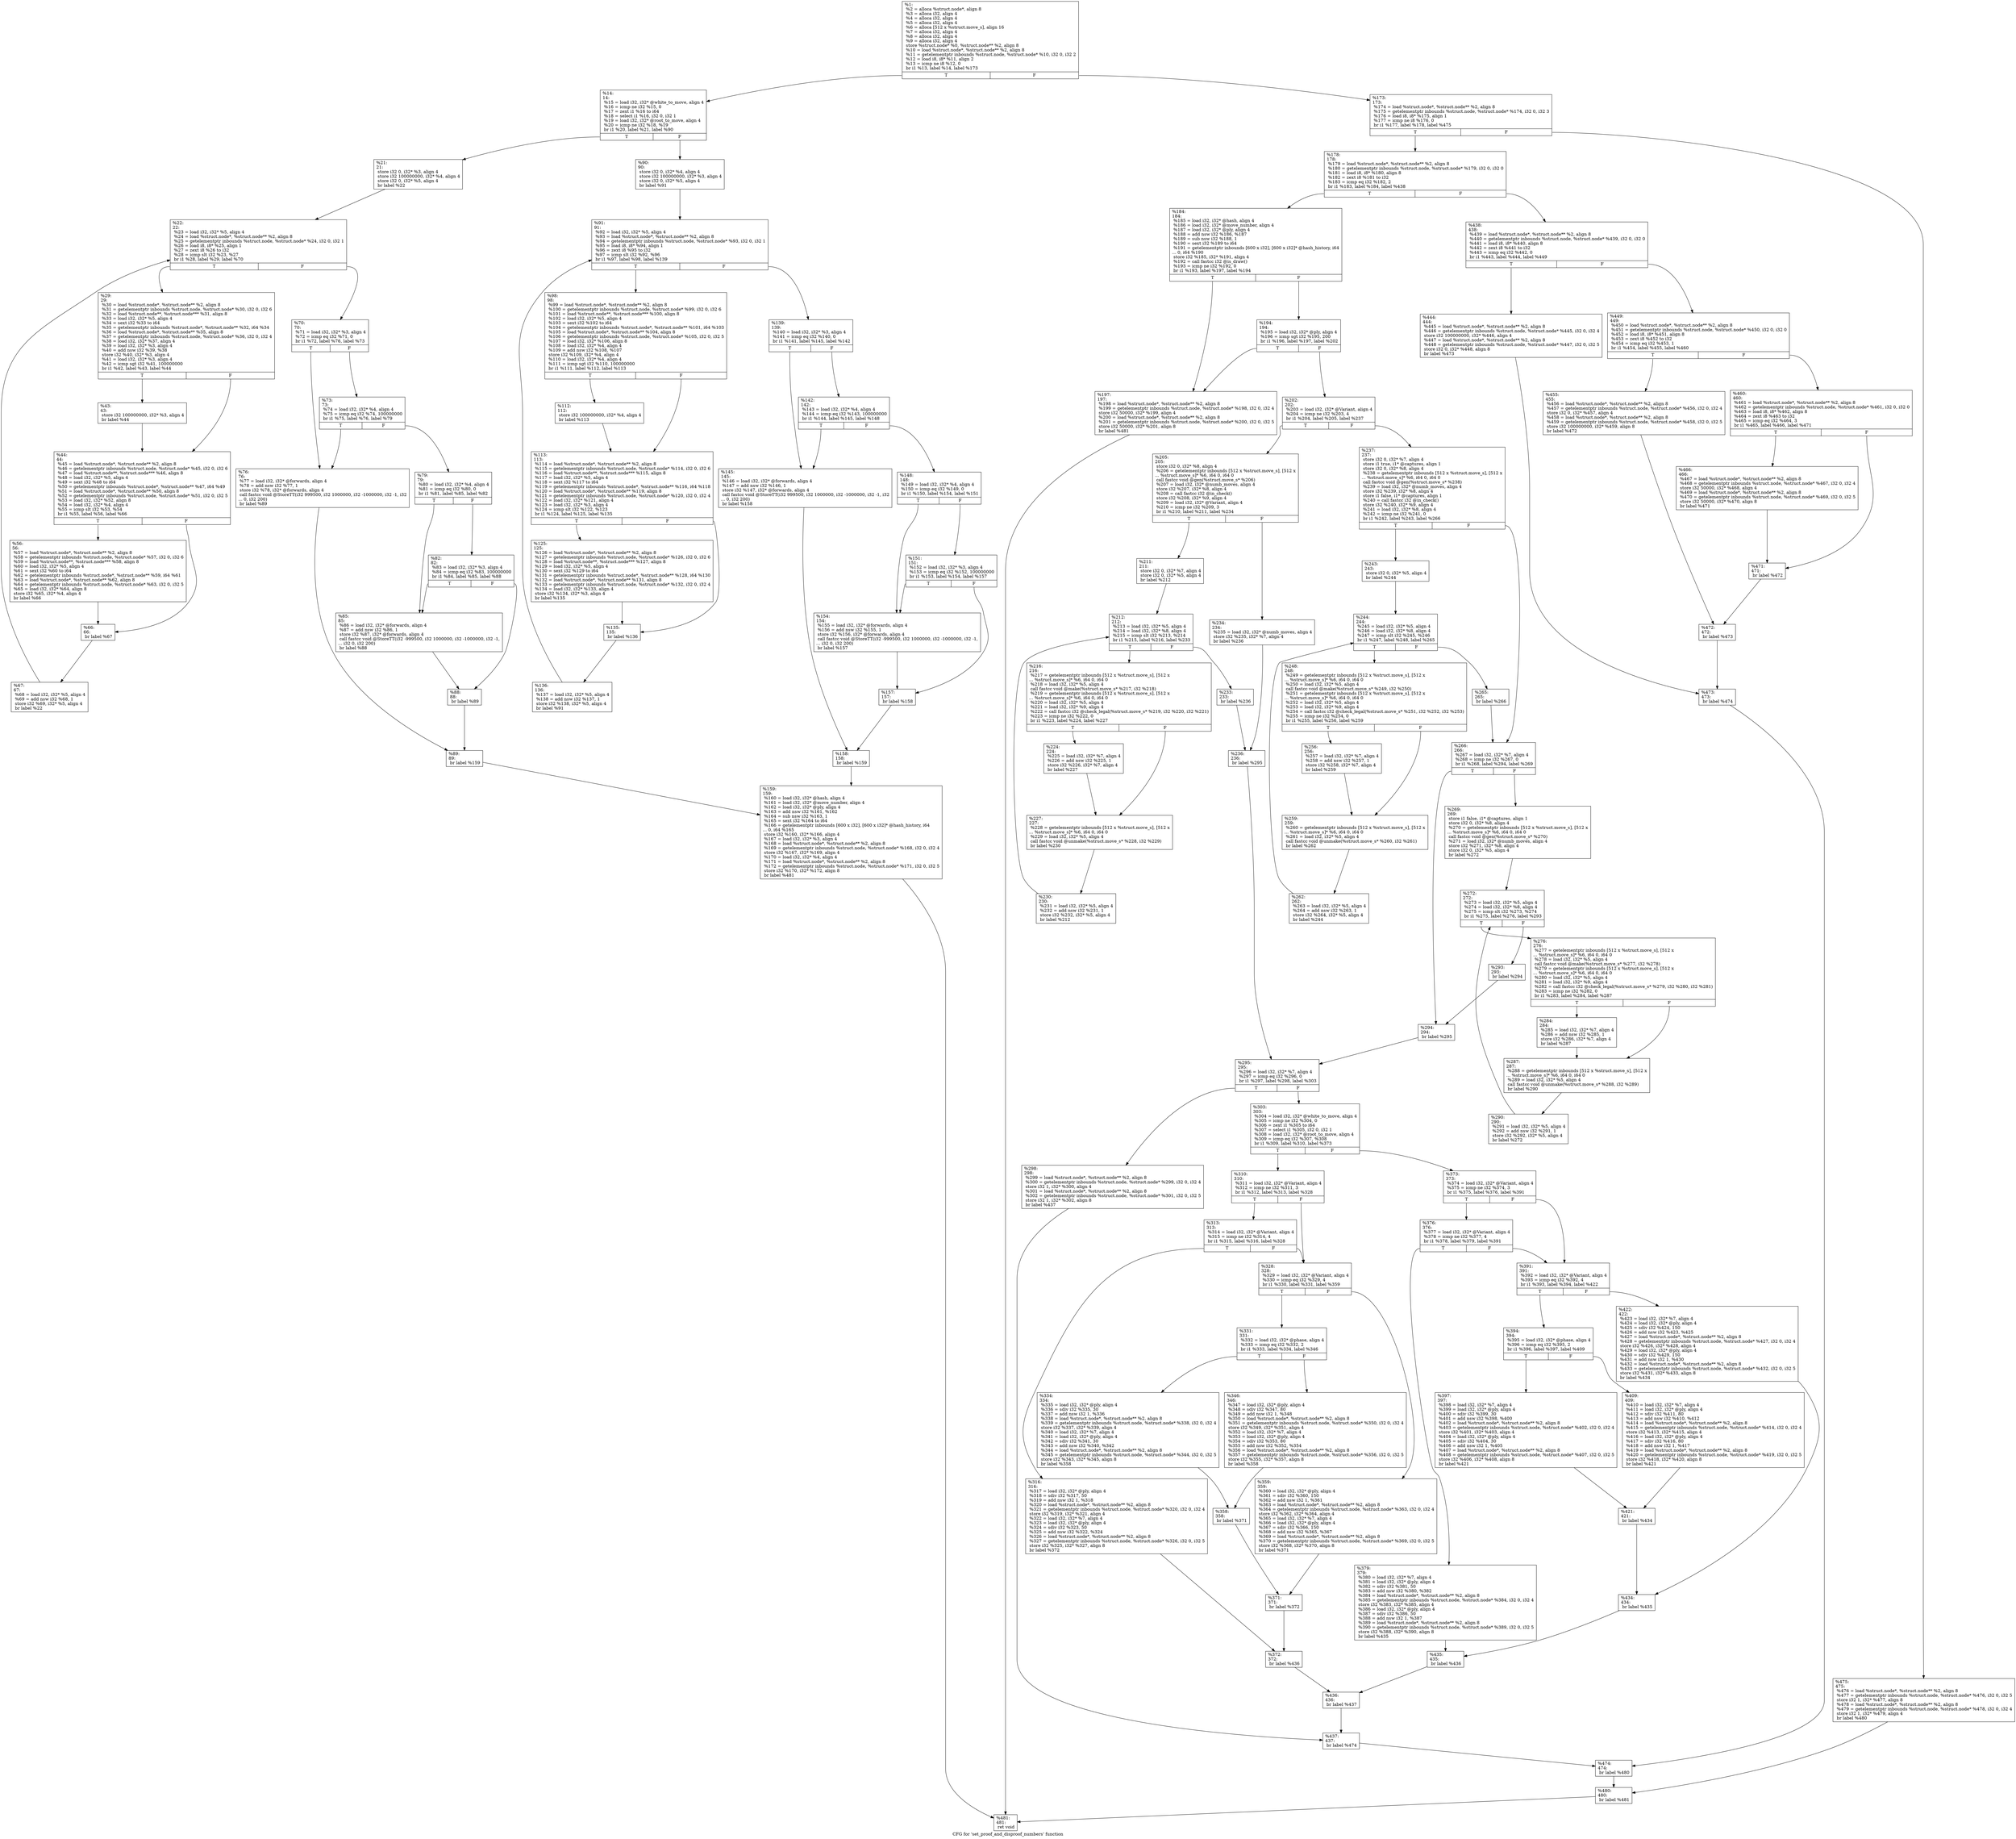 digraph "CFG for 'set_proof_and_disproof_numbers' function" {
	label="CFG for 'set_proof_and_disproof_numbers' function";

	Node0x267a760 [shape=record,label="{%1:\l  %2 = alloca %struct.node*, align 8\l  %3 = alloca i32, align 4\l  %4 = alloca i32, align 4\l  %5 = alloca i32, align 4\l  %6 = alloca [512 x %struct.move_s], align 16\l  %7 = alloca i32, align 4\l  %8 = alloca i32, align 4\l  %9 = alloca i32, align 4\l  store %struct.node* %0, %struct.node** %2, align 8\l  %10 = load %struct.node*, %struct.node** %2, align 8\l  %11 = getelementptr inbounds %struct.node, %struct.node* %10, i32 0, i32 2\l  %12 = load i8, i8* %11, align 2\l  %13 = icmp ne i8 %12, 0\l  br i1 %13, label %14, label %173\l|{<s0>T|<s1>F}}"];
	Node0x267a760:s0 -> Node0x267d270;
	Node0x267a760:s1 -> Node0x267dd10;
	Node0x267d270 [shape=record,label="{%14:\l14:                                               \l  %15 = load i32, i32* @white_to_move, align 4\l  %16 = icmp ne i32 %15, 0\l  %17 = zext i1 %16 to i64\l  %18 = select i1 %16, i32 0, i32 1\l  %19 = load i32, i32* @root_to_move, align 4\l  %20 = icmp ne i32 %18, %19\l  br i1 %20, label %21, label %90\l|{<s0>T|<s1>F}}"];
	Node0x267d270:s0 -> Node0x267d2c0;
	Node0x267d270:s1 -> Node0x267d7c0;
	Node0x267d2c0 [shape=record,label="{%21:\l21:                                               \l  store i32 0, i32* %3, align 4\l  store i32 100000000, i32* %4, align 4\l  store i32 0, i32* %5, align 4\l  br label %22\l}"];
	Node0x267d2c0 -> Node0x267d310;
	Node0x267d310 [shape=record,label="{%22:\l22:                                               \l  %23 = load i32, i32* %5, align 4\l  %24 = load %struct.node*, %struct.node** %2, align 8\l  %25 = getelementptr inbounds %struct.node, %struct.node* %24, i32 0, i32 1\l  %26 = load i8, i8* %25, align 1\l  %27 = zext i8 %26 to i32\l  %28 = icmp slt i32 %23, %27\l  br i1 %28, label %29, label %70\l|{<s0>T|<s1>F}}"];
	Node0x267d310:s0 -> Node0x267d360;
	Node0x267d310:s1 -> Node0x267d540;
	Node0x267d360 [shape=record,label="{%29:\l29:                                               \l  %30 = load %struct.node*, %struct.node** %2, align 8\l  %31 = getelementptr inbounds %struct.node, %struct.node* %30, i32 0, i32 6\l  %32 = load %struct.node**, %struct.node*** %31, align 8\l  %33 = load i32, i32* %5, align 4\l  %34 = sext i32 %33 to i64\l  %35 = getelementptr inbounds %struct.node*, %struct.node** %32, i64 %34\l  %36 = load %struct.node*, %struct.node** %35, align 8\l  %37 = getelementptr inbounds %struct.node, %struct.node* %36, i32 0, i32 4\l  %38 = load i32, i32* %37, align 4\l  %39 = load i32, i32* %3, align 4\l  %40 = add nsw i32 %39, %38\l  store i32 %40, i32* %3, align 4\l  %41 = load i32, i32* %3, align 4\l  %42 = icmp sgt i32 %41, 100000000\l  br i1 %42, label %43, label %44\l|{<s0>T|<s1>F}}"];
	Node0x267d360:s0 -> Node0x267d3b0;
	Node0x267d360:s1 -> Node0x267d400;
	Node0x267d3b0 [shape=record,label="{%43:\l43:                                               \l  store i32 100000000, i32* %3, align 4\l  br label %44\l}"];
	Node0x267d3b0 -> Node0x267d400;
	Node0x267d400 [shape=record,label="{%44:\l44:                                               \l  %45 = load %struct.node*, %struct.node** %2, align 8\l  %46 = getelementptr inbounds %struct.node, %struct.node* %45, i32 0, i32 6\l  %47 = load %struct.node**, %struct.node*** %46, align 8\l  %48 = load i32, i32* %5, align 4\l  %49 = sext i32 %48 to i64\l  %50 = getelementptr inbounds %struct.node*, %struct.node** %47, i64 %49\l  %51 = load %struct.node*, %struct.node** %50, align 8\l  %52 = getelementptr inbounds %struct.node, %struct.node* %51, i32 0, i32 5\l  %53 = load i32, i32* %52, align 8\l  %54 = load i32, i32* %4, align 4\l  %55 = icmp slt i32 %53, %54\l  br i1 %55, label %56, label %66\l|{<s0>T|<s1>F}}"];
	Node0x267d400:s0 -> Node0x267d450;
	Node0x267d400:s1 -> Node0x267d4a0;
	Node0x267d450 [shape=record,label="{%56:\l56:                                               \l  %57 = load %struct.node*, %struct.node** %2, align 8\l  %58 = getelementptr inbounds %struct.node, %struct.node* %57, i32 0, i32 6\l  %59 = load %struct.node**, %struct.node*** %58, align 8\l  %60 = load i32, i32* %5, align 4\l  %61 = sext i32 %60 to i64\l  %62 = getelementptr inbounds %struct.node*, %struct.node** %59, i64 %61\l  %63 = load %struct.node*, %struct.node** %62, align 8\l  %64 = getelementptr inbounds %struct.node, %struct.node* %63, i32 0, i32 5\l  %65 = load i32, i32* %64, align 8\l  store i32 %65, i32* %4, align 4\l  br label %66\l}"];
	Node0x267d450 -> Node0x267d4a0;
	Node0x267d4a0 [shape=record,label="{%66:\l66:                                               \l  br label %67\l}"];
	Node0x267d4a0 -> Node0x267d4f0;
	Node0x267d4f0 [shape=record,label="{%67:\l67:                                               \l  %68 = load i32, i32* %5, align 4\l  %69 = add nsw i32 %68, 1\l  store i32 %69, i32* %5, align 4\l  br label %22\l}"];
	Node0x267d4f0 -> Node0x267d310;
	Node0x267d540 [shape=record,label="{%70:\l70:                                               \l  %71 = load i32, i32* %3, align 4\l  %72 = icmp eq i32 %71, 0\l  br i1 %72, label %76, label %73\l|{<s0>T|<s1>F}}"];
	Node0x267d540:s0 -> Node0x267d5e0;
	Node0x267d540:s1 -> Node0x267d590;
	Node0x267d590 [shape=record,label="{%73:\l73:                                               \l  %74 = load i32, i32* %4, align 4\l  %75 = icmp eq i32 %74, 100000000\l  br i1 %75, label %76, label %79\l|{<s0>T|<s1>F}}"];
	Node0x267d590:s0 -> Node0x267d5e0;
	Node0x267d590:s1 -> Node0x267d630;
	Node0x267d5e0 [shape=record,label="{%76:\l76:                                               \l  %77 = load i32, i32* @forwards, align 4\l  %78 = add nsw i32 %77, 1\l  store i32 %78, i32* @forwards, align 4\l  call fastcc void @StoreTT(i32 999500, i32 1000000, i32 -1000000, i32 -1, i32\l... 0, i32 200)\l  br label %89\l}"];
	Node0x267d5e0 -> Node0x267d770;
	Node0x267d630 [shape=record,label="{%79:\l79:                                               \l  %80 = load i32, i32* %4, align 4\l  %81 = icmp eq i32 %80, 0\l  br i1 %81, label %85, label %82\l|{<s0>T|<s1>F}}"];
	Node0x267d630:s0 -> Node0x267d6d0;
	Node0x267d630:s1 -> Node0x267d680;
	Node0x267d680 [shape=record,label="{%82:\l82:                                               \l  %83 = load i32, i32* %3, align 4\l  %84 = icmp eq i32 %83, 100000000\l  br i1 %84, label %85, label %88\l|{<s0>T|<s1>F}}"];
	Node0x267d680:s0 -> Node0x267d6d0;
	Node0x267d680:s1 -> Node0x267d720;
	Node0x267d6d0 [shape=record,label="{%85:\l85:                                               \l  %86 = load i32, i32* @forwards, align 4\l  %87 = add nsw i32 %86, 1\l  store i32 %87, i32* @forwards, align 4\l  call fastcc void @StoreTT(i32 -999500, i32 1000000, i32 -1000000, i32 -1,\l... i32 0, i32 200)\l  br label %88\l}"];
	Node0x267d6d0 -> Node0x267d720;
	Node0x267d720 [shape=record,label="{%88:\l88:                                               \l  br label %89\l}"];
	Node0x267d720 -> Node0x267d770;
	Node0x267d770 [shape=record,label="{%89:\l89:                                               \l  br label %159\l}"];
	Node0x267d770 -> Node0x267dcc0;
	Node0x267d7c0 [shape=record,label="{%90:\l90:                                               \l  store i32 0, i32* %4, align 4\l  store i32 100000000, i32* %3, align 4\l  store i32 0, i32* %5, align 4\l  br label %91\l}"];
	Node0x267d7c0 -> Node0x267d810;
	Node0x267d810 [shape=record,label="{%91:\l91:                                               \l  %92 = load i32, i32* %5, align 4\l  %93 = load %struct.node*, %struct.node** %2, align 8\l  %94 = getelementptr inbounds %struct.node, %struct.node* %93, i32 0, i32 1\l  %95 = load i8, i8* %94, align 1\l  %96 = zext i8 %95 to i32\l  %97 = icmp slt i32 %92, %96\l  br i1 %97, label %98, label %139\l|{<s0>T|<s1>F}}"];
	Node0x267d810:s0 -> Node0x267d860;
	Node0x267d810:s1 -> Node0x267da40;
	Node0x267d860 [shape=record,label="{%98:\l98:                                               \l  %99 = load %struct.node*, %struct.node** %2, align 8\l  %100 = getelementptr inbounds %struct.node, %struct.node* %99, i32 0, i32 6\l  %101 = load %struct.node**, %struct.node*** %100, align 8\l  %102 = load i32, i32* %5, align 4\l  %103 = sext i32 %102 to i64\l  %104 = getelementptr inbounds %struct.node*, %struct.node** %101, i64 %103\l  %105 = load %struct.node*, %struct.node** %104, align 8\l  %106 = getelementptr inbounds %struct.node, %struct.node* %105, i32 0, i32 5\l  %107 = load i32, i32* %106, align 8\l  %108 = load i32, i32* %4, align 4\l  %109 = add nsw i32 %108, %107\l  store i32 %109, i32* %4, align 4\l  %110 = load i32, i32* %4, align 4\l  %111 = icmp sgt i32 %110, 100000000\l  br i1 %111, label %112, label %113\l|{<s0>T|<s1>F}}"];
	Node0x267d860:s0 -> Node0x267d8b0;
	Node0x267d860:s1 -> Node0x267d900;
	Node0x267d8b0 [shape=record,label="{%112:\l112:                                              \l  store i32 100000000, i32* %4, align 4\l  br label %113\l}"];
	Node0x267d8b0 -> Node0x267d900;
	Node0x267d900 [shape=record,label="{%113:\l113:                                              \l  %114 = load %struct.node*, %struct.node** %2, align 8\l  %115 = getelementptr inbounds %struct.node, %struct.node* %114, i32 0, i32 6\l  %116 = load %struct.node**, %struct.node*** %115, align 8\l  %117 = load i32, i32* %5, align 4\l  %118 = sext i32 %117 to i64\l  %119 = getelementptr inbounds %struct.node*, %struct.node** %116, i64 %118\l  %120 = load %struct.node*, %struct.node** %119, align 8\l  %121 = getelementptr inbounds %struct.node, %struct.node* %120, i32 0, i32 4\l  %122 = load i32, i32* %121, align 4\l  %123 = load i32, i32* %3, align 4\l  %124 = icmp slt i32 %122, %123\l  br i1 %124, label %125, label %135\l|{<s0>T|<s1>F}}"];
	Node0x267d900:s0 -> Node0x267d950;
	Node0x267d900:s1 -> Node0x267d9a0;
	Node0x267d950 [shape=record,label="{%125:\l125:                                              \l  %126 = load %struct.node*, %struct.node** %2, align 8\l  %127 = getelementptr inbounds %struct.node, %struct.node* %126, i32 0, i32 6\l  %128 = load %struct.node**, %struct.node*** %127, align 8\l  %129 = load i32, i32* %5, align 4\l  %130 = sext i32 %129 to i64\l  %131 = getelementptr inbounds %struct.node*, %struct.node** %128, i64 %130\l  %132 = load %struct.node*, %struct.node** %131, align 8\l  %133 = getelementptr inbounds %struct.node, %struct.node* %132, i32 0, i32 4\l  %134 = load i32, i32* %133, align 4\l  store i32 %134, i32* %3, align 4\l  br label %135\l}"];
	Node0x267d950 -> Node0x267d9a0;
	Node0x267d9a0 [shape=record,label="{%135:\l135:                                              \l  br label %136\l}"];
	Node0x267d9a0 -> Node0x267d9f0;
	Node0x267d9f0 [shape=record,label="{%136:\l136:                                              \l  %137 = load i32, i32* %5, align 4\l  %138 = add nsw i32 %137, 1\l  store i32 %138, i32* %5, align 4\l  br label %91\l}"];
	Node0x267d9f0 -> Node0x267d810;
	Node0x267da40 [shape=record,label="{%139:\l139:                                              \l  %140 = load i32, i32* %3, align 4\l  %141 = icmp eq i32 %140, 0\l  br i1 %141, label %145, label %142\l|{<s0>T|<s1>F}}"];
	Node0x267da40:s0 -> Node0x267dae0;
	Node0x267da40:s1 -> Node0x267da90;
	Node0x267da90 [shape=record,label="{%142:\l142:                                              \l  %143 = load i32, i32* %4, align 4\l  %144 = icmp eq i32 %143, 100000000\l  br i1 %144, label %145, label %148\l|{<s0>T|<s1>F}}"];
	Node0x267da90:s0 -> Node0x267dae0;
	Node0x267da90:s1 -> Node0x267db30;
	Node0x267dae0 [shape=record,label="{%145:\l145:                                              \l  %146 = load i32, i32* @forwards, align 4\l  %147 = add nsw i32 %146, 1\l  store i32 %147, i32* @forwards, align 4\l  call fastcc void @StoreTT(i32 999500, i32 1000000, i32 -1000000, i32 -1, i32\l... 0, i32 200)\l  br label %158\l}"];
	Node0x267dae0 -> Node0x267dc70;
	Node0x267db30 [shape=record,label="{%148:\l148:                                              \l  %149 = load i32, i32* %4, align 4\l  %150 = icmp eq i32 %149, 0\l  br i1 %150, label %154, label %151\l|{<s0>T|<s1>F}}"];
	Node0x267db30:s0 -> Node0x267dbd0;
	Node0x267db30:s1 -> Node0x267db80;
	Node0x267db80 [shape=record,label="{%151:\l151:                                              \l  %152 = load i32, i32* %3, align 4\l  %153 = icmp eq i32 %152, 100000000\l  br i1 %153, label %154, label %157\l|{<s0>T|<s1>F}}"];
	Node0x267db80:s0 -> Node0x267dbd0;
	Node0x267db80:s1 -> Node0x267dc20;
	Node0x267dbd0 [shape=record,label="{%154:\l154:                                              \l  %155 = load i32, i32* @forwards, align 4\l  %156 = add nsw i32 %155, 1\l  store i32 %156, i32* @forwards, align 4\l  call fastcc void @StoreTT(i32 -999500, i32 1000000, i32 -1000000, i32 -1,\l... i32 0, i32 200)\l  br label %157\l}"];
	Node0x267dbd0 -> Node0x267dc20;
	Node0x267dc20 [shape=record,label="{%157:\l157:                                              \l  br label %158\l}"];
	Node0x267dc20 -> Node0x267dc70;
	Node0x267dc70 [shape=record,label="{%158:\l158:                                              \l  br label %159\l}"];
	Node0x267dc70 -> Node0x267dcc0;
	Node0x267dcc0 [shape=record,label="{%159:\l159:                                              \l  %160 = load i32, i32* @hash, align 4\l  %161 = load i32, i32* @move_number, align 4\l  %162 = load i32, i32* @ply, align 4\l  %163 = add nsw i32 %161, %162\l  %164 = sub nsw i32 %163, 1\l  %165 = sext i32 %164 to i64\l  %166 = getelementptr inbounds [600 x i32], [600 x i32]* @hash_history, i64\l... 0, i64 %165\l  store i32 %160, i32* %166, align 4\l  %167 = load i32, i32* %3, align 4\l  %168 = load %struct.node*, %struct.node** %2, align 8\l  %169 = getelementptr inbounds %struct.node, %struct.node* %168, i32 0, i32 4\l  store i32 %167, i32* %169, align 4\l  %170 = load i32, i32* %4, align 4\l  %171 = load %struct.node*, %struct.node** %2, align 8\l  %172 = getelementptr inbounds %struct.node, %struct.node* %171, i32 0, i32 5\l  store i32 %170, i32* %172, align 8\l  br label %481\l}"];
	Node0x267dcc0 -> Node0x267f390;
	Node0x267dd10 [shape=record,label="{%173:\l173:                                              \l  %174 = load %struct.node*, %struct.node** %2, align 8\l  %175 = getelementptr inbounds %struct.node, %struct.node* %174, i32 0, i32 3\l  %176 = load i8, i8* %175, align 1\l  %177 = icmp ne i8 %176, 0\l  br i1 %177, label %178, label %475\l|{<s0>T|<s1>F}}"];
	Node0x267dd10:s0 -> Node0x267dd60;
	Node0x267dd10:s1 -> Node0x267f2f0;
	Node0x267dd60 [shape=record,label="{%178:\l178:                                              \l  %179 = load %struct.node*, %struct.node** %2, align 8\l  %180 = getelementptr inbounds %struct.node, %struct.node* %179, i32 0, i32 0\l  %181 = load i8, i8* %180, align 8\l  %182 = zext i8 %181 to i32\l  %183 = icmp eq i32 %182, 2\l  br i1 %183, label %184, label %438\l|{<s0>T|<s1>F}}"];
	Node0x267dd60:s0 -> Node0x267ddb0;
	Node0x267dd60:s1 -> Node0x267efd0;
	Node0x267ddb0 [shape=record,label="{%184:\l184:                                              \l  %185 = load i32, i32* @hash, align 4\l  %186 = load i32, i32* @move_number, align 4\l  %187 = load i32, i32* @ply, align 4\l  %188 = add nsw i32 %186, %187\l  %189 = sub nsw i32 %188, 1\l  %190 = sext i32 %189 to i64\l  %191 = getelementptr inbounds [600 x i32], [600 x i32]* @hash_history, i64\l... 0, i64 %190\l  store i32 %185, i32* %191, align 4\l  %192 = call fastcc i32 @is_draw()\l  %193 = icmp ne i32 %192, 0\l  br i1 %193, label %197, label %194\l|{<s0>T|<s1>F}}"];
	Node0x267ddb0:s0 -> Node0x267de50;
	Node0x267ddb0:s1 -> Node0x267de00;
	Node0x267de00 [shape=record,label="{%194:\l194:                                              \l  %195 = load i32, i32* @ply, align 4\l  %196 = icmp sgt i32 %195, 200\l  br i1 %196, label %197, label %202\l|{<s0>T|<s1>F}}"];
	Node0x267de00:s0 -> Node0x267de50;
	Node0x267de00:s1 -> Node0x267dea0;
	Node0x267de50 [shape=record,label="{%197:\l197:                                              \l  %198 = load %struct.node*, %struct.node** %2, align 8\l  %199 = getelementptr inbounds %struct.node, %struct.node* %198, i32 0, i32 4\l  store i32 50000, i32* %199, align 4\l  %200 = load %struct.node*, %struct.node** %2, align 8\l  %201 = getelementptr inbounds %struct.node, %struct.node* %200, i32 0, i32 5\l  store i32 50000, i32* %201, align 8\l  br label %481\l}"];
	Node0x267de50 -> Node0x267f390;
	Node0x267dea0 [shape=record,label="{%202:\l202:                                              \l  %203 = load i32, i32* @Variant, align 4\l  %204 = icmp ne i32 %203, 4\l  br i1 %204, label %205, label %237\l|{<s0>T|<s1>F}}"];
	Node0x267dea0:s0 -> Node0x267def0;
	Node0x267dea0:s1 -> Node0x267e210;
	Node0x267def0 [shape=record,label="{%205:\l205:                                              \l  store i32 0, i32* %8, align 4\l  %206 = getelementptr inbounds [512 x %struct.move_s], [512 x\l... %struct.move_s]* %6, i64 0, i64 0\l  call fastcc void @gen(%struct.move_s* %206)\l  %207 = load i32, i32* @numb_moves, align 4\l  store i32 %207, i32* %8, align 4\l  %208 = call fastcc i32 @in_check()\l  store i32 %208, i32* %9, align 4\l  %209 = load i32, i32* @Variant, align 4\l  %210 = icmp ne i32 %209, 3\l  br i1 %210, label %211, label %234\l|{<s0>T|<s1>F}}"];
	Node0x267def0:s0 -> Node0x267df40;
	Node0x267def0:s1 -> Node0x267e170;
	Node0x267df40 [shape=record,label="{%211:\l211:                                              \l  store i32 0, i32* %7, align 4\l  store i32 0, i32* %5, align 4\l  br label %212\l}"];
	Node0x267df40 -> Node0x267df90;
	Node0x267df90 [shape=record,label="{%212:\l212:                                              \l  %213 = load i32, i32* %5, align 4\l  %214 = load i32, i32* %8, align 4\l  %215 = icmp slt i32 %213, %214\l  br i1 %215, label %216, label %233\l|{<s0>T|<s1>F}}"];
	Node0x267df90:s0 -> Node0x267dfe0;
	Node0x267df90:s1 -> Node0x267e120;
	Node0x267dfe0 [shape=record,label="{%216:\l216:                                              \l  %217 = getelementptr inbounds [512 x %struct.move_s], [512 x\l... %struct.move_s]* %6, i64 0, i64 0\l  %218 = load i32, i32* %5, align 4\l  call fastcc void @make(%struct.move_s* %217, i32 %218)\l  %219 = getelementptr inbounds [512 x %struct.move_s], [512 x\l... %struct.move_s]* %6, i64 0, i64 0\l  %220 = load i32, i32* %5, align 4\l  %221 = load i32, i32* %9, align 4\l  %222 = call fastcc i32 @check_legal(%struct.move_s* %219, i32 %220, i32 %221)\l  %223 = icmp ne i32 %222, 0\l  br i1 %223, label %224, label %227\l|{<s0>T|<s1>F}}"];
	Node0x267dfe0:s0 -> Node0x267e030;
	Node0x267dfe0:s1 -> Node0x267e080;
	Node0x267e030 [shape=record,label="{%224:\l224:                                              \l  %225 = load i32, i32* %7, align 4\l  %226 = add nsw i32 %225, 1\l  store i32 %226, i32* %7, align 4\l  br label %227\l}"];
	Node0x267e030 -> Node0x267e080;
	Node0x267e080 [shape=record,label="{%227:\l227:                                              \l  %228 = getelementptr inbounds [512 x %struct.move_s], [512 x\l... %struct.move_s]* %6, i64 0, i64 0\l  %229 = load i32, i32* %5, align 4\l  call fastcc void @unmake(%struct.move_s* %228, i32 %229)\l  br label %230\l}"];
	Node0x267e080 -> Node0x267e0d0;
	Node0x267e0d0 [shape=record,label="{%230:\l230:                                              \l  %231 = load i32, i32* %5, align 4\l  %232 = add nsw i32 %231, 1\l  store i32 %232, i32* %5, align 4\l  br label %212\l}"];
	Node0x267e0d0 -> Node0x267df90;
	Node0x267e120 [shape=record,label="{%233:\l233:                                              \l  br label %236\l}"];
	Node0x267e120 -> Node0x267e1c0;
	Node0x267e170 [shape=record,label="{%234:\l234:                                              \l  %235 = load i32, i32* @numb_moves, align 4\l  store i32 %235, i32* %7, align 4\l  br label %236\l}"];
	Node0x267e170 -> Node0x267e1c0;
	Node0x267e1c0 [shape=record,label="{%236:\l236:                                              \l  br label %295\l}"];
	Node0x267e1c0 -> Node0x267e760;
	Node0x267e210 [shape=record,label="{%237:\l237:                                              \l  store i32 0, i32* %7, align 4\l  store i1 true, i1* @captures, align 1\l  store i32 0, i32* %8, align 4\l  %238 = getelementptr inbounds [512 x %struct.move_s], [512 x\l... %struct.move_s]* %6, i64 0, i64 0\l  call fastcc void @gen(%struct.move_s* %238)\l  %239 = load i32, i32* @numb_moves, align 4\l  store i32 %239, i32* %8, align 4\l  store i1 false, i1* @captures, align 1\l  %240 = call fastcc i32 @in_check()\l  store i32 %240, i32* %9, align 4\l  %241 = load i32, i32* %8, align 4\l  %242 = icmp ne i32 %241, 0\l  br i1 %242, label %243, label %266\l|{<s0>T|<s1>F}}"];
	Node0x267e210:s0 -> Node0x267e260;
	Node0x267e210:s1 -> Node0x267e490;
	Node0x267e260 [shape=record,label="{%243:\l243:                                              \l  store i32 0, i32* %5, align 4\l  br label %244\l}"];
	Node0x267e260 -> Node0x267e2b0;
	Node0x267e2b0 [shape=record,label="{%244:\l244:                                              \l  %245 = load i32, i32* %5, align 4\l  %246 = load i32, i32* %8, align 4\l  %247 = icmp slt i32 %245, %246\l  br i1 %247, label %248, label %265\l|{<s0>T|<s1>F}}"];
	Node0x267e2b0:s0 -> Node0x267e300;
	Node0x267e2b0:s1 -> Node0x267e440;
	Node0x267e300 [shape=record,label="{%248:\l248:                                              \l  %249 = getelementptr inbounds [512 x %struct.move_s], [512 x\l... %struct.move_s]* %6, i64 0, i64 0\l  %250 = load i32, i32* %5, align 4\l  call fastcc void @make(%struct.move_s* %249, i32 %250)\l  %251 = getelementptr inbounds [512 x %struct.move_s], [512 x\l... %struct.move_s]* %6, i64 0, i64 0\l  %252 = load i32, i32* %5, align 4\l  %253 = load i32, i32* %9, align 4\l  %254 = call fastcc i32 @check_legal(%struct.move_s* %251, i32 %252, i32 %253)\l  %255 = icmp ne i32 %254, 0\l  br i1 %255, label %256, label %259\l|{<s0>T|<s1>F}}"];
	Node0x267e300:s0 -> Node0x267e350;
	Node0x267e300:s1 -> Node0x267e3a0;
	Node0x267e350 [shape=record,label="{%256:\l256:                                              \l  %257 = load i32, i32* %7, align 4\l  %258 = add nsw i32 %257, 1\l  store i32 %258, i32* %7, align 4\l  br label %259\l}"];
	Node0x267e350 -> Node0x267e3a0;
	Node0x267e3a0 [shape=record,label="{%259:\l259:                                              \l  %260 = getelementptr inbounds [512 x %struct.move_s], [512 x\l... %struct.move_s]* %6, i64 0, i64 0\l  %261 = load i32, i32* %5, align 4\l  call fastcc void @unmake(%struct.move_s* %260, i32 %261)\l  br label %262\l}"];
	Node0x267e3a0 -> Node0x267e3f0;
	Node0x267e3f0 [shape=record,label="{%262:\l262:                                              \l  %263 = load i32, i32* %5, align 4\l  %264 = add nsw i32 %263, 1\l  store i32 %264, i32* %5, align 4\l  br label %244\l}"];
	Node0x267e3f0 -> Node0x267e2b0;
	Node0x267e440 [shape=record,label="{%265:\l265:                                              \l  br label %266\l}"];
	Node0x267e440 -> Node0x267e490;
	Node0x267e490 [shape=record,label="{%266:\l266:                                              \l  %267 = load i32, i32* %7, align 4\l  %268 = icmp ne i32 %267, 0\l  br i1 %268, label %294, label %269\l|{<s0>T|<s1>F}}"];
	Node0x267e490:s0 -> Node0x267e710;
	Node0x267e490:s1 -> Node0x267e4e0;
	Node0x267e4e0 [shape=record,label="{%269:\l269:                                              \l  store i1 false, i1* @captures, align 1\l  store i32 0, i32* %8, align 4\l  %270 = getelementptr inbounds [512 x %struct.move_s], [512 x\l... %struct.move_s]* %6, i64 0, i64 0\l  call fastcc void @gen(%struct.move_s* %270)\l  %271 = load i32, i32* @numb_moves, align 4\l  store i32 %271, i32* %8, align 4\l  store i32 0, i32* %5, align 4\l  br label %272\l}"];
	Node0x267e4e0 -> Node0x267e530;
	Node0x267e530 [shape=record,label="{%272:\l272:                                              \l  %273 = load i32, i32* %5, align 4\l  %274 = load i32, i32* %8, align 4\l  %275 = icmp slt i32 %273, %274\l  br i1 %275, label %276, label %293\l|{<s0>T|<s1>F}}"];
	Node0x267e530:s0 -> Node0x267e580;
	Node0x267e530:s1 -> Node0x267e6c0;
	Node0x267e580 [shape=record,label="{%276:\l276:                                              \l  %277 = getelementptr inbounds [512 x %struct.move_s], [512 x\l... %struct.move_s]* %6, i64 0, i64 0\l  %278 = load i32, i32* %5, align 4\l  call fastcc void @make(%struct.move_s* %277, i32 %278)\l  %279 = getelementptr inbounds [512 x %struct.move_s], [512 x\l... %struct.move_s]* %6, i64 0, i64 0\l  %280 = load i32, i32* %5, align 4\l  %281 = load i32, i32* %9, align 4\l  %282 = call fastcc i32 @check_legal(%struct.move_s* %279, i32 %280, i32 %281)\l  %283 = icmp ne i32 %282, 0\l  br i1 %283, label %284, label %287\l|{<s0>T|<s1>F}}"];
	Node0x267e580:s0 -> Node0x267e5d0;
	Node0x267e580:s1 -> Node0x267e620;
	Node0x267e5d0 [shape=record,label="{%284:\l284:                                              \l  %285 = load i32, i32* %7, align 4\l  %286 = add nsw i32 %285, 1\l  store i32 %286, i32* %7, align 4\l  br label %287\l}"];
	Node0x267e5d0 -> Node0x267e620;
	Node0x267e620 [shape=record,label="{%287:\l287:                                              \l  %288 = getelementptr inbounds [512 x %struct.move_s], [512 x\l... %struct.move_s]* %6, i64 0, i64 0\l  %289 = load i32, i32* %5, align 4\l  call fastcc void @unmake(%struct.move_s* %288, i32 %289)\l  br label %290\l}"];
	Node0x267e620 -> Node0x267e670;
	Node0x267e670 [shape=record,label="{%290:\l290:                                              \l  %291 = load i32, i32* %5, align 4\l  %292 = add nsw i32 %291, 1\l  store i32 %292, i32* %5, align 4\l  br label %272\l}"];
	Node0x267e670 -> Node0x267e530;
	Node0x267e6c0 [shape=record,label="{%293:\l293:                                              \l  br label %294\l}"];
	Node0x267e6c0 -> Node0x267e710;
	Node0x267e710 [shape=record,label="{%294:\l294:                                              \l  br label %295\l}"];
	Node0x267e710 -> Node0x267e760;
	Node0x267e760 [shape=record,label="{%295:\l295:                                              \l  %296 = load i32, i32* %7, align 4\l  %297 = icmp eq i32 %296, 0\l  br i1 %297, label %298, label %303\l|{<s0>T|<s1>F}}"];
	Node0x267e760:s0 -> Node0x267e7b0;
	Node0x267e760:s1 -> Node0x267e800;
	Node0x267e7b0 [shape=record,label="{%298:\l298:                                              \l  %299 = load %struct.node*, %struct.node** %2, align 8\l  %300 = getelementptr inbounds %struct.node, %struct.node* %299, i32 0, i32 4\l  store i32 1, i32* %300, align 4\l  %301 = load %struct.node*, %struct.node** %2, align 8\l  %302 = getelementptr inbounds %struct.node, %struct.node* %301, i32 0, i32 5\l  store i32 1, i32* %302, align 8\l  br label %437\l}"];
	Node0x267e7b0 -> Node0x267ef80;
	Node0x267e800 [shape=record,label="{%303:\l303:                                              \l  %304 = load i32, i32* @white_to_move, align 4\l  %305 = icmp ne i32 %304, 0\l  %306 = zext i1 %305 to i64\l  %307 = select i1 %305, i32 0, i32 1\l  %308 = load i32, i32* @root_to_move, align 4\l  %309 = icmp eq i32 %307, %308\l  br i1 %309, label %310, label %373\l|{<s0>T|<s1>F}}"];
	Node0x267e800:s0 -> Node0x267e850;
	Node0x267e800:s1 -> Node0x267ebc0;
	Node0x267e850 [shape=record,label="{%310:\l310:                                              \l  %311 = load i32, i32* @Variant, align 4\l  %312 = icmp ne i32 %311, 3\l  br i1 %312, label %313, label %328\l|{<s0>T|<s1>F}}"];
	Node0x267e850:s0 -> Node0x267e8a0;
	Node0x267e850:s1 -> Node0x267e940;
	Node0x267e8a0 [shape=record,label="{%313:\l313:                                              \l  %314 = load i32, i32* @Variant, align 4\l  %315 = icmp ne i32 %314, 4\l  br i1 %315, label %316, label %328\l|{<s0>T|<s1>F}}"];
	Node0x267e8a0:s0 -> Node0x267e8f0;
	Node0x267e8a0:s1 -> Node0x267e940;
	Node0x267e8f0 [shape=record,label="{%316:\l316:                                              \l  %317 = load i32, i32* @ply, align 4\l  %318 = sdiv i32 %317, 50\l  %319 = add nsw i32 1, %318\l  %320 = load %struct.node*, %struct.node** %2, align 8\l  %321 = getelementptr inbounds %struct.node, %struct.node* %320, i32 0, i32 4\l  store i32 %319, i32* %321, align 4\l  %322 = load i32, i32* %7, align 4\l  %323 = load i32, i32* @ply, align 4\l  %324 = sdiv i32 %323, 50\l  %325 = add nsw i32 %322, %324\l  %326 = load %struct.node*, %struct.node** %2, align 8\l  %327 = getelementptr inbounds %struct.node, %struct.node* %326, i32 0, i32 5\l  store i32 %325, i32* %327, align 8\l  br label %372\l}"];
	Node0x267e8f0 -> Node0x267eb70;
	Node0x267e940 [shape=record,label="{%328:\l328:                                              \l  %329 = load i32, i32* @Variant, align 4\l  %330 = icmp eq i32 %329, 4\l  br i1 %330, label %331, label %359\l|{<s0>T|<s1>F}}"];
	Node0x267e940:s0 -> Node0x267e990;
	Node0x267e940:s1 -> Node0x267ead0;
	Node0x267e990 [shape=record,label="{%331:\l331:                                              \l  %332 = load i32, i32* @phase, align 4\l  %333 = icmp eq i32 %332, 2\l  br i1 %333, label %334, label %346\l|{<s0>T|<s1>F}}"];
	Node0x267e990:s0 -> Node0x267e9e0;
	Node0x267e990:s1 -> Node0x267ea30;
	Node0x267e9e0 [shape=record,label="{%334:\l334:                                              \l  %335 = load i32, i32* @ply, align 4\l  %336 = sdiv i32 %335, 30\l  %337 = add nsw i32 1, %336\l  %338 = load %struct.node*, %struct.node** %2, align 8\l  %339 = getelementptr inbounds %struct.node, %struct.node* %338, i32 0, i32 4\l  store i32 %337, i32* %339, align 4\l  %340 = load i32, i32* %7, align 4\l  %341 = load i32, i32* @ply, align 4\l  %342 = sdiv i32 %341, 30\l  %343 = add nsw i32 %340, %342\l  %344 = load %struct.node*, %struct.node** %2, align 8\l  %345 = getelementptr inbounds %struct.node, %struct.node* %344, i32 0, i32 5\l  store i32 %343, i32* %345, align 8\l  br label %358\l}"];
	Node0x267e9e0 -> Node0x267ea80;
	Node0x267ea30 [shape=record,label="{%346:\l346:                                              \l  %347 = load i32, i32* @ply, align 4\l  %348 = sdiv i32 %347, 80\l  %349 = add nsw i32 1, %348\l  %350 = load %struct.node*, %struct.node** %2, align 8\l  %351 = getelementptr inbounds %struct.node, %struct.node* %350, i32 0, i32 4\l  store i32 %349, i32* %351, align 4\l  %352 = load i32, i32* %7, align 4\l  %353 = load i32, i32* @ply, align 4\l  %354 = sdiv i32 %353, 80\l  %355 = add nsw i32 %352, %354\l  %356 = load %struct.node*, %struct.node** %2, align 8\l  %357 = getelementptr inbounds %struct.node, %struct.node* %356, i32 0, i32 5\l  store i32 %355, i32* %357, align 8\l  br label %358\l}"];
	Node0x267ea30 -> Node0x267ea80;
	Node0x267ea80 [shape=record,label="{%358:\l358:                                              \l  br label %371\l}"];
	Node0x267ea80 -> Node0x267eb20;
	Node0x267ead0 [shape=record,label="{%359:\l359:                                              \l  %360 = load i32, i32* @ply, align 4\l  %361 = sdiv i32 %360, 150\l  %362 = add nsw i32 1, %361\l  %363 = load %struct.node*, %struct.node** %2, align 8\l  %364 = getelementptr inbounds %struct.node, %struct.node* %363, i32 0, i32 4\l  store i32 %362, i32* %364, align 4\l  %365 = load i32, i32* %7, align 4\l  %366 = load i32, i32* @ply, align 4\l  %367 = sdiv i32 %366, 150\l  %368 = add nsw i32 %365, %367\l  %369 = load %struct.node*, %struct.node** %2, align 8\l  %370 = getelementptr inbounds %struct.node, %struct.node* %369, i32 0, i32 5\l  store i32 %368, i32* %370, align 8\l  br label %371\l}"];
	Node0x267ead0 -> Node0x267eb20;
	Node0x267eb20 [shape=record,label="{%371:\l371:                                              \l  br label %372\l}"];
	Node0x267eb20 -> Node0x267eb70;
	Node0x267eb70 [shape=record,label="{%372:\l372:                                              \l  br label %436\l}"];
	Node0x267eb70 -> Node0x267ef30;
	Node0x267ebc0 [shape=record,label="{%373:\l373:                                              \l  %374 = load i32, i32* @Variant, align 4\l  %375 = icmp ne i32 %374, 3\l  br i1 %375, label %376, label %391\l|{<s0>T|<s1>F}}"];
	Node0x267ebc0:s0 -> Node0x267ec10;
	Node0x267ebc0:s1 -> Node0x267ecb0;
	Node0x267ec10 [shape=record,label="{%376:\l376:                                              \l  %377 = load i32, i32* @Variant, align 4\l  %378 = icmp ne i32 %377, 4\l  br i1 %378, label %379, label %391\l|{<s0>T|<s1>F}}"];
	Node0x267ec10:s0 -> Node0x267ec60;
	Node0x267ec10:s1 -> Node0x267ecb0;
	Node0x267ec60 [shape=record,label="{%379:\l379:                                              \l  %380 = load i32, i32* %7, align 4\l  %381 = load i32, i32* @ply, align 4\l  %382 = sdiv i32 %381, 50\l  %383 = add nsw i32 %380, %382\l  %384 = load %struct.node*, %struct.node** %2, align 8\l  %385 = getelementptr inbounds %struct.node, %struct.node* %384, i32 0, i32 4\l  store i32 %383, i32* %385, align 4\l  %386 = load i32, i32* @ply, align 4\l  %387 = sdiv i32 %386, 50\l  %388 = add nsw i32 1, %387\l  %389 = load %struct.node*, %struct.node** %2, align 8\l  %390 = getelementptr inbounds %struct.node, %struct.node* %389, i32 0, i32 5\l  store i32 %388, i32* %390, align 8\l  br label %435\l}"];
	Node0x267ec60 -> Node0x267eee0;
	Node0x267ecb0 [shape=record,label="{%391:\l391:                                              \l  %392 = load i32, i32* @Variant, align 4\l  %393 = icmp eq i32 %392, 4\l  br i1 %393, label %394, label %422\l|{<s0>T|<s1>F}}"];
	Node0x267ecb0:s0 -> Node0x267ed00;
	Node0x267ecb0:s1 -> Node0x267ee40;
	Node0x267ed00 [shape=record,label="{%394:\l394:                                              \l  %395 = load i32, i32* @phase, align 4\l  %396 = icmp eq i32 %395, 2\l  br i1 %396, label %397, label %409\l|{<s0>T|<s1>F}}"];
	Node0x267ed00:s0 -> Node0x267ed50;
	Node0x267ed00:s1 -> Node0x267eda0;
	Node0x267ed50 [shape=record,label="{%397:\l397:                                              \l  %398 = load i32, i32* %7, align 4\l  %399 = load i32, i32* @ply, align 4\l  %400 = sdiv i32 %399, 30\l  %401 = add nsw i32 %398, %400\l  %402 = load %struct.node*, %struct.node** %2, align 8\l  %403 = getelementptr inbounds %struct.node, %struct.node* %402, i32 0, i32 4\l  store i32 %401, i32* %403, align 4\l  %404 = load i32, i32* @ply, align 4\l  %405 = sdiv i32 %404, 30\l  %406 = add nsw i32 1, %405\l  %407 = load %struct.node*, %struct.node** %2, align 8\l  %408 = getelementptr inbounds %struct.node, %struct.node* %407, i32 0, i32 5\l  store i32 %406, i32* %408, align 8\l  br label %421\l}"];
	Node0x267ed50 -> Node0x267edf0;
	Node0x267eda0 [shape=record,label="{%409:\l409:                                              \l  %410 = load i32, i32* %7, align 4\l  %411 = load i32, i32* @ply, align 4\l  %412 = sdiv i32 %411, 80\l  %413 = add nsw i32 %410, %412\l  %414 = load %struct.node*, %struct.node** %2, align 8\l  %415 = getelementptr inbounds %struct.node, %struct.node* %414, i32 0, i32 4\l  store i32 %413, i32* %415, align 4\l  %416 = load i32, i32* @ply, align 4\l  %417 = sdiv i32 %416, 80\l  %418 = add nsw i32 1, %417\l  %419 = load %struct.node*, %struct.node** %2, align 8\l  %420 = getelementptr inbounds %struct.node, %struct.node* %419, i32 0, i32 5\l  store i32 %418, i32* %420, align 8\l  br label %421\l}"];
	Node0x267eda0 -> Node0x267edf0;
	Node0x267edf0 [shape=record,label="{%421:\l421:                                              \l  br label %434\l}"];
	Node0x267edf0 -> Node0x267ee90;
	Node0x267ee40 [shape=record,label="{%422:\l422:                                              \l  %423 = load i32, i32* %7, align 4\l  %424 = load i32, i32* @ply, align 4\l  %425 = sdiv i32 %424, 150\l  %426 = add nsw i32 %423, %425\l  %427 = load %struct.node*, %struct.node** %2, align 8\l  %428 = getelementptr inbounds %struct.node, %struct.node* %427, i32 0, i32 4\l  store i32 %426, i32* %428, align 4\l  %429 = load i32, i32* @ply, align 4\l  %430 = sdiv i32 %429, 150\l  %431 = add nsw i32 1, %430\l  %432 = load %struct.node*, %struct.node** %2, align 8\l  %433 = getelementptr inbounds %struct.node, %struct.node* %432, i32 0, i32 5\l  store i32 %431, i32* %433, align 8\l  br label %434\l}"];
	Node0x267ee40 -> Node0x267ee90;
	Node0x267ee90 [shape=record,label="{%434:\l434:                                              \l  br label %435\l}"];
	Node0x267ee90 -> Node0x267eee0;
	Node0x267eee0 [shape=record,label="{%435:\l435:                                              \l  br label %436\l}"];
	Node0x267eee0 -> Node0x267ef30;
	Node0x267ef30 [shape=record,label="{%436:\l436:                                              \l  br label %437\l}"];
	Node0x267ef30 -> Node0x267ef80;
	Node0x267ef80 [shape=record,label="{%437:\l437:                                              \l  br label %474\l}"];
	Node0x267ef80 -> Node0x267f2a0;
	Node0x267efd0 [shape=record,label="{%438:\l438:                                              \l  %439 = load %struct.node*, %struct.node** %2, align 8\l  %440 = getelementptr inbounds %struct.node, %struct.node* %439, i32 0, i32 0\l  %441 = load i8, i8* %440, align 8\l  %442 = zext i8 %441 to i32\l  %443 = icmp eq i32 %442, 0\l  br i1 %443, label %444, label %449\l|{<s0>T|<s1>F}}"];
	Node0x267efd0:s0 -> Node0x267f020;
	Node0x267efd0:s1 -> Node0x267f070;
	Node0x267f020 [shape=record,label="{%444:\l444:                                              \l  %445 = load %struct.node*, %struct.node** %2, align 8\l  %446 = getelementptr inbounds %struct.node, %struct.node* %445, i32 0, i32 4\l  store i32 100000000, i32* %446, align 4\l  %447 = load %struct.node*, %struct.node** %2, align 8\l  %448 = getelementptr inbounds %struct.node, %struct.node* %447, i32 0, i32 5\l  store i32 0, i32* %448, align 8\l  br label %473\l}"];
	Node0x267f020 -> Node0x267f250;
	Node0x267f070 [shape=record,label="{%449:\l449:                                              \l  %450 = load %struct.node*, %struct.node** %2, align 8\l  %451 = getelementptr inbounds %struct.node, %struct.node* %450, i32 0, i32 0\l  %452 = load i8, i8* %451, align 8\l  %453 = zext i8 %452 to i32\l  %454 = icmp eq i32 %453, 1\l  br i1 %454, label %455, label %460\l|{<s0>T|<s1>F}}"];
	Node0x267f070:s0 -> Node0x267f0c0;
	Node0x267f070:s1 -> Node0x267f110;
	Node0x267f0c0 [shape=record,label="{%455:\l455:                                              \l  %456 = load %struct.node*, %struct.node** %2, align 8\l  %457 = getelementptr inbounds %struct.node, %struct.node* %456, i32 0, i32 4\l  store i32 0, i32* %457, align 4\l  %458 = load %struct.node*, %struct.node** %2, align 8\l  %459 = getelementptr inbounds %struct.node, %struct.node* %458, i32 0, i32 5\l  store i32 100000000, i32* %459, align 8\l  br label %472\l}"];
	Node0x267f0c0 -> Node0x267f200;
	Node0x267f110 [shape=record,label="{%460:\l460:                                              \l  %461 = load %struct.node*, %struct.node** %2, align 8\l  %462 = getelementptr inbounds %struct.node, %struct.node* %461, i32 0, i32 0\l  %463 = load i8, i8* %462, align 8\l  %464 = zext i8 %463 to i32\l  %465 = icmp eq i32 %464, 3\l  br i1 %465, label %466, label %471\l|{<s0>T|<s1>F}}"];
	Node0x267f110:s0 -> Node0x267f160;
	Node0x267f110:s1 -> Node0x267f1b0;
	Node0x267f160 [shape=record,label="{%466:\l466:                                              \l  %467 = load %struct.node*, %struct.node** %2, align 8\l  %468 = getelementptr inbounds %struct.node, %struct.node* %467, i32 0, i32 4\l  store i32 50000, i32* %468, align 4\l  %469 = load %struct.node*, %struct.node** %2, align 8\l  %470 = getelementptr inbounds %struct.node, %struct.node* %469, i32 0, i32 5\l  store i32 50000, i32* %470, align 8\l  br label %471\l}"];
	Node0x267f160 -> Node0x267f1b0;
	Node0x267f1b0 [shape=record,label="{%471:\l471:                                              \l  br label %472\l}"];
	Node0x267f1b0 -> Node0x267f200;
	Node0x267f200 [shape=record,label="{%472:\l472:                                              \l  br label %473\l}"];
	Node0x267f200 -> Node0x267f250;
	Node0x267f250 [shape=record,label="{%473:\l473:                                              \l  br label %474\l}"];
	Node0x267f250 -> Node0x267f2a0;
	Node0x267f2a0 [shape=record,label="{%474:\l474:                                              \l  br label %480\l}"];
	Node0x267f2a0 -> Node0x267f340;
	Node0x267f2f0 [shape=record,label="{%475:\l475:                                              \l  %476 = load %struct.node*, %struct.node** %2, align 8\l  %477 = getelementptr inbounds %struct.node, %struct.node* %476, i32 0, i32 5\l  store i32 1, i32* %477, align 8\l  %478 = load %struct.node*, %struct.node** %2, align 8\l  %479 = getelementptr inbounds %struct.node, %struct.node* %478, i32 0, i32 4\l  store i32 1, i32* %479, align 4\l  br label %480\l}"];
	Node0x267f2f0 -> Node0x267f340;
	Node0x267f340 [shape=record,label="{%480:\l480:                                              \l  br label %481\l}"];
	Node0x267f340 -> Node0x267f390;
	Node0x267f390 [shape=record,label="{%481:\l481:                                              \l  ret void\l}"];
}
